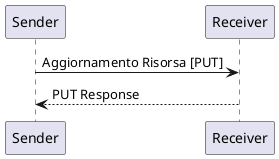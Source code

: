 @startuml
Sender -> Receiver: Aggiornamento Risorsa [PUT]
Receiver --> Sender: PUT Response
@enduml
